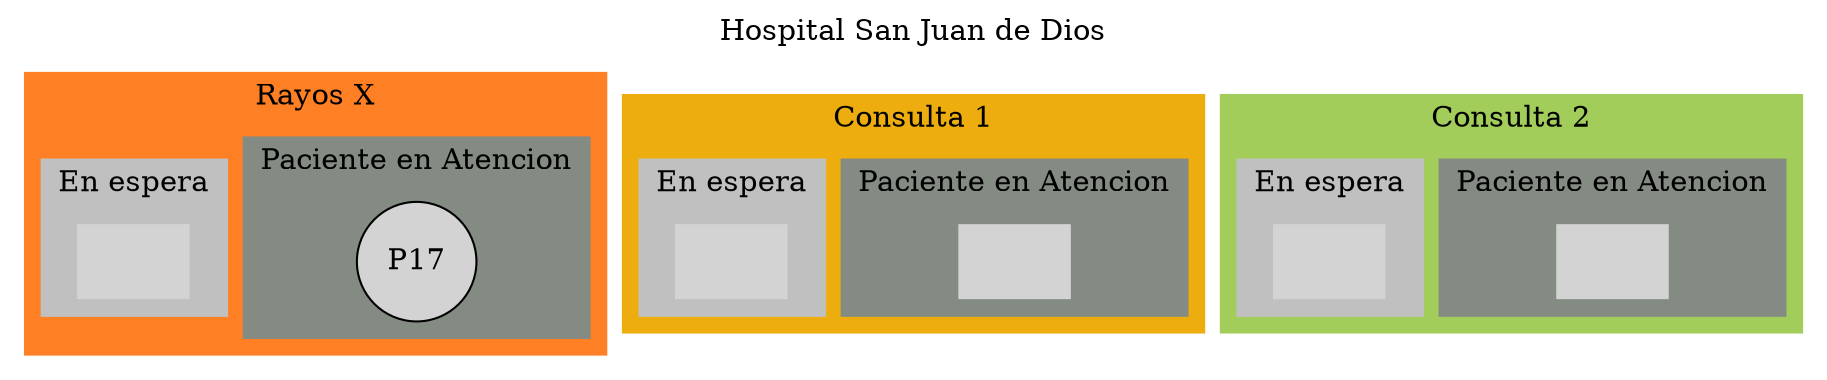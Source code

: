 
        graph  grafi{
            rankdir=TB;
            labelloc="t";
            label="Hospital San Juan de Dios";
        

        subgraph cluster_1 {
            node [style=filled shape="circle"];
            style="filled";
            color="chocolate1";
            label="Rayos X";
        
        subgraph cluster_2 {
            node [style=filled shape="circle"];
            style="filled";
            color="honeydew4";
            label="Paciente en Atencion";
        P17;
}

        subgraph cluster_3 {
            node [style=filled shape="circle"];
            style="filled";
            color="gray";
            label="En espera";
        inv4[label="" shape="plaintext"];
}
}

        subgraph cluster_5 {
            node [style=filled shape="circle"];
            style="filled";
            color="darkgoldenrod2";
            label="Consulta 1";
        
        subgraph cluster_6 {
            node [style=filled shape="circle"];
            style="filled";
            color="honeydew4";
            label="Paciente en Atencion";
        inv7[label="" shape="plaintext"];
}

        subgraph cluster_8 {
            node [style=filled shape="circle"];
            style="filled";
            color="gray";
            label="En espera";
        inv9[label="" shape="plaintext"];
}
}

        subgraph cluster_10 {
            node [style=filled shape="circle"];
            style="filled";
            color="darkolivegreen3";
            label="Consulta 2";
        
        subgraph cluster_11 {
            node [style=filled shape="circle"];
            style="filled";
            color="honeydew4";
            label="Paciente en Atencion";
        inv12[label="" shape="plaintext"];
}

        subgraph cluster_13 {
            node [style=filled shape="circle"];
            style="filled";
            color="gray";
            label="En espera";
        inv14[label="" shape="plaintext"];
}
}
}
